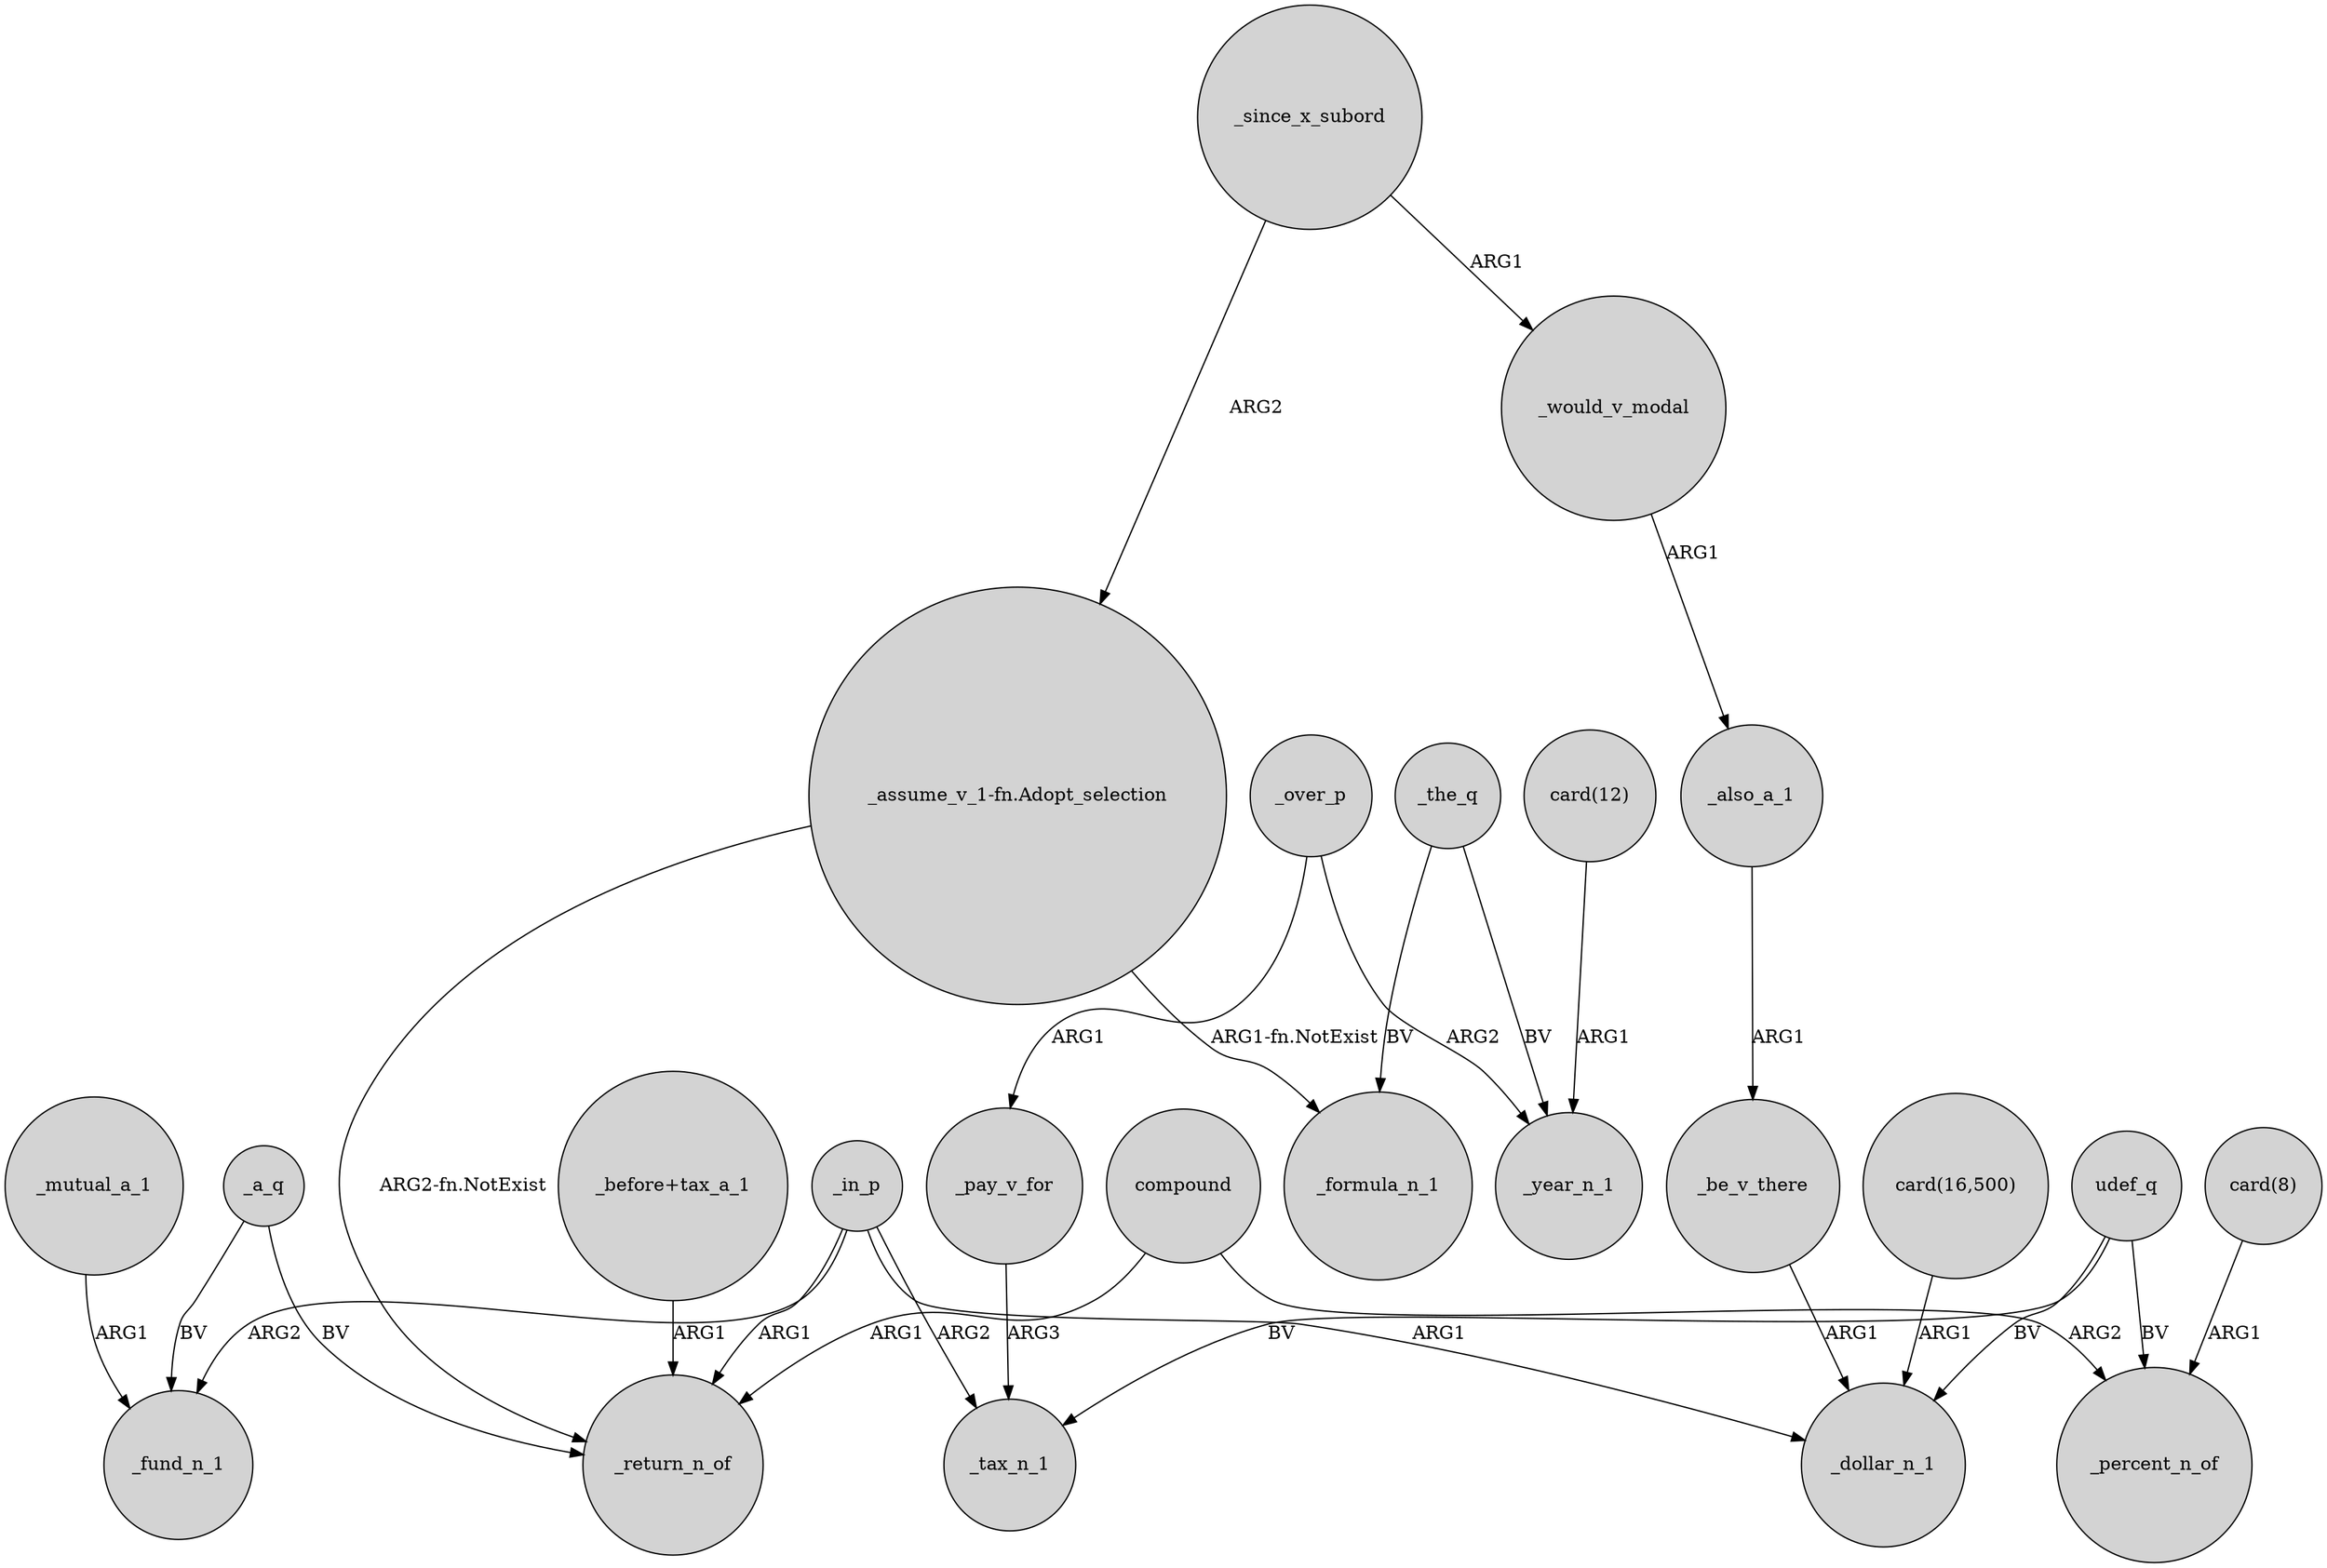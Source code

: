 digraph {
	node [shape=circle style=filled]
	_mutual_a_1 -> _fund_n_1 [label=ARG1]
	_the_q -> _formula_n_1 [label=BV]
	_in_p -> _return_n_of [label=ARG1]
	"_assume_v_1-fn.Adopt_selection" -> _return_n_of [label="ARG2-fn.NotExist"]
	_pay_v_for -> _tax_n_1 [label=ARG3]
	_would_v_modal -> _also_a_1 [label=ARG1]
	_also_a_1 -> _be_v_there [label=ARG1]
	"card(16,500)" -> _dollar_n_1 [label=ARG1]
	_be_v_there -> _dollar_n_1 [label=ARG1]
	compound -> _percent_n_of [label=ARG2]
	_over_p -> _pay_v_for [label=ARG1]
	_a_q -> _return_n_of [label=BV]
	_a_q -> _fund_n_1 [label=BV]
	"card(12)" -> _year_n_1 [label=ARG1]
	udef_q -> _tax_n_1 [label=BV]
	_in_p -> _fund_n_1 [label=ARG2]
	_since_x_subord -> "_assume_v_1-fn.Adopt_selection" [label=ARG2]
	_the_q -> _year_n_1 [label=BV]
	_since_x_subord -> _would_v_modal [label=ARG1]
	_over_p -> _year_n_1 [label=ARG2]
	"_before+tax_a_1" -> _return_n_of [label=ARG1]
	_in_p -> _tax_n_1 [label=ARG2]
	"card(8)" -> _percent_n_of [label=ARG1]
	_in_p -> _dollar_n_1 [label=ARG1]
	udef_q -> _percent_n_of [label=BV]
	compound -> _return_n_of [label=ARG1]
	udef_q -> _dollar_n_1 [label=BV]
	"_assume_v_1-fn.Adopt_selection" -> _formula_n_1 [label="ARG1-fn.NotExist"]
}
